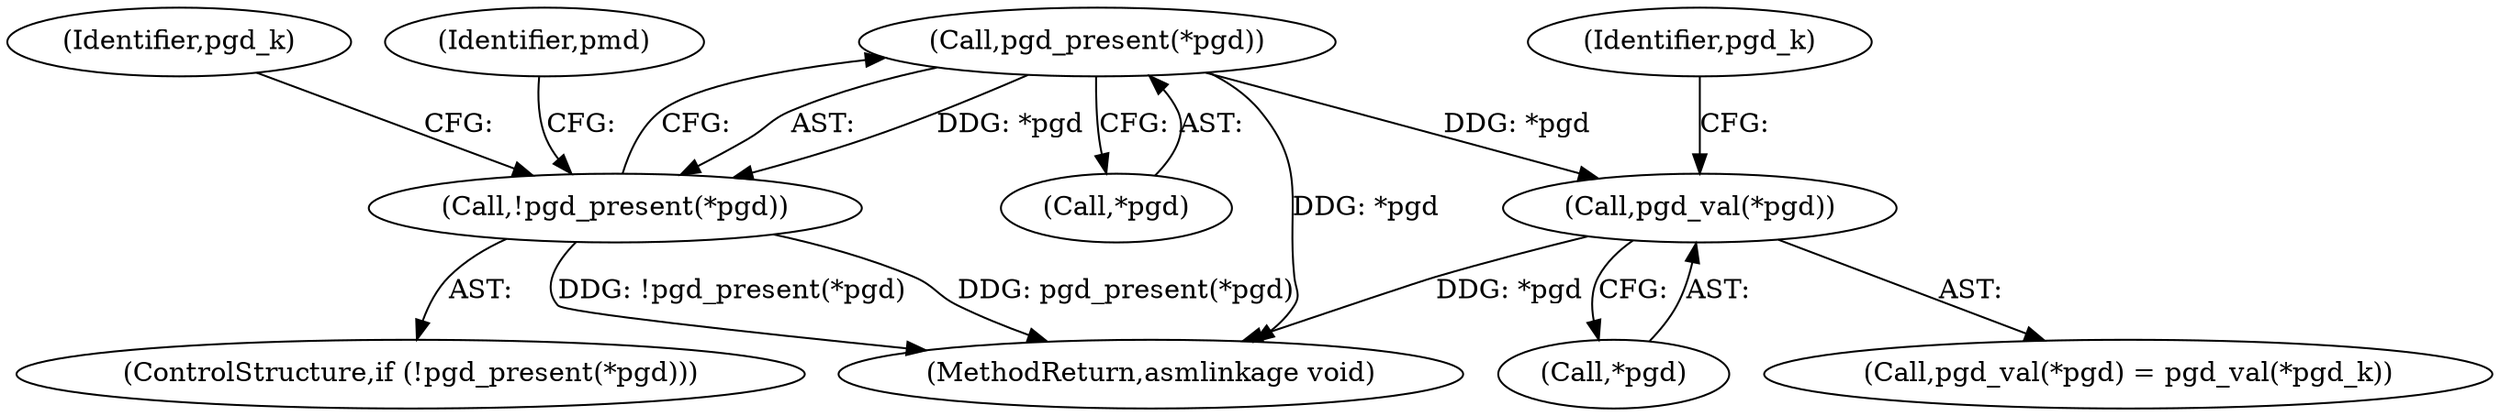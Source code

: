 digraph "0_linux_a8b0ca17b80e92faab46ee7179ba9e99ccb61233_43@pointer" {
"1000493" [label="(Call,pgd_present(*pgd))"];
"1000492" [label="(Call,!pgd_present(*pgd))"];
"1000504" [label="(Call,pgd_val(*pgd))"];
"1000509" [label="(Identifier,pgd_k)"];
"1000501" [label="(Identifier,pgd_k)"];
"1000494" [label="(Call,*pgd)"];
"1000491" [label="(ControlStructure,if (!pgd_present(*pgd)))"];
"1000505" [label="(Call,*pgd)"];
"1000537" [label="(MethodReturn,asmlinkage void)"];
"1000493" [label="(Call,pgd_present(*pgd))"];
"1000512" [label="(Identifier,pmd)"];
"1000503" [label="(Call,pgd_val(*pgd) = pgd_val(*pgd_k))"];
"1000492" [label="(Call,!pgd_present(*pgd))"];
"1000504" [label="(Call,pgd_val(*pgd))"];
"1000493" -> "1000492"  [label="AST: "];
"1000493" -> "1000494"  [label="CFG: "];
"1000494" -> "1000493"  [label="AST: "];
"1000492" -> "1000493"  [label="CFG: "];
"1000493" -> "1000537"  [label="DDG: *pgd"];
"1000493" -> "1000492"  [label="DDG: *pgd"];
"1000493" -> "1000504"  [label="DDG: *pgd"];
"1000492" -> "1000491"  [label="AST: "];
"1000501" -> "1000492"  [label="CFG: "];
"1000512" -> "1000492"  [label="CFG: "];
"1000492" -> "1000537"  [label="DDG: pgd_present(*pgd)"];
"1000492" -> "1000537"  [label="DDG: !pgd_present(*pgd)"];
"1000504" -> "1000503"  [label="AST: "];
"1000504" -> "1000505"  [label="CFG: "];
"1000505" -> "1000504"  [label="AST: "];
"1000509" -> "1000504"  [label="CFG: "];
"1000504" -> "1000537"  [label="DDG: *pgd"];
}
